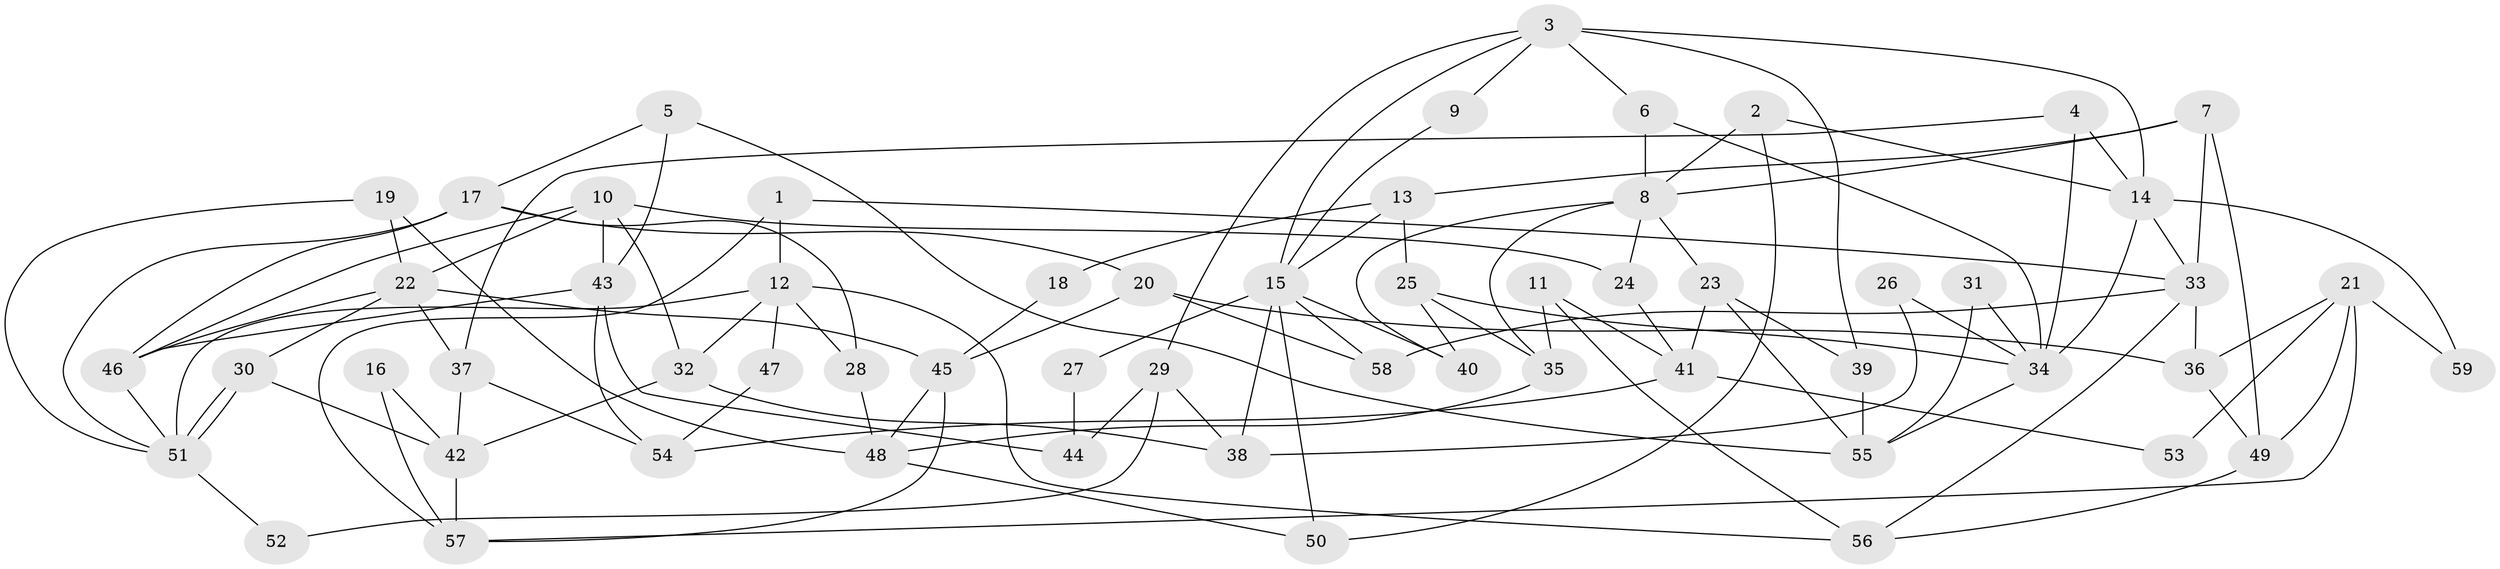 // Generated by graph-tools (version 1.1) at 2025/26/03/09/25 03:26:10]
// undirected, 59 vertices, 118 edges
graph export_dot {
graph [start="1"]
  node [color=gray90,style=filled];
  1;
  2;
  3;
  4;
  5;
  6;
  7;
  8;
  9;
  10;
  11;
  12;
  13;
  14;
  15;
  16;
  17;
  18;
  19;
  20;
  21;
  22;
  23;
  24;
  25;
  26;
  27;
  28;
  29;
  30;
  31;
  32;
  33;
  34;
  35;
  36;
  37;
  38;
  39;
  40;
  41;
  42;
  43;
  44;
  45;
  46;
  47;
  48;
  49;
  50;
  51;
  52;
  53;
  54;
  55;
  56;
  57;
  58;
  59;
  1 -- 33;
  1 -- 12;
  1 -- 57;
  2 -- 8;
  2 -- 14;
  2 -- 50;
  3 -- 15;
  3 -- 14;
  3 -- 6;
  3 -- 9;
  3 -- 29;
  3 -- 39;
  4 -- 14;
  4 -- 37;
  4 -- 34;
  5 -- 55;
  5 -- 17;
  5 -- 43;
  6 -- 8;
  6 -- 34;
  7 -- 8;
  7 -- 49;
  7 -- 13;
  7 -- 33;
  8 -- 24;
  8 -- 40;
  8 -- 23;
  8 -- 35;
  9 -- 15;
  10 -- 43;
  10 -- 46;
  10 -- 22;
  10 -- 24;
  10 -- 32;
  11 -- 41;
  11 -- 35;
  11 -- 56;
  12 -- 51;
  12 -- 56;
  12 -- 28;
  12 -- 32;
  12 -- 47;
  13 -- 15;
  13 -- 18;
  13 -- 25;
  14 -- 33;
  14 -- 34;
  14 -- 59;
  15 -- 50;
  15 -- 58;
  15 -- 27;
  15 -- 38;
  15 -- 40;
  16 -- 42;
  16 -- 57;
  17 -- 28;
  17 -- 51;
  17 -- 20;
  17 -- 46;
  18 -- 45;
  19 -- 22;
  19 -- 48;
  19 -- 51;
  20 -- 45;
  20 -- 36;
  20 -- 58;
  21 -- 36;
  21 -- 57;
  21 -- 49;
  21 -- 53;
  21 -- 59;
  22 -- 46;
  22 -- 30;
  22 -- 37;
  22 -- 45;
  23 -- 39;
  23 -- 41;
  23 -- 55;
  24 -- 41;
  25 -- 34;
  25 -- 35;
  25 -- 40;
  26 -- 38;
  26 -- 34;
  27 -- 44;
  28 -- 48;
  29 -- 38;
  29 -- 44;
  29 -- 52;
  30 -- 51;
  30 -- 51;
  30 -- 42;
  31 -- 34;
  31 -- 55;
  32 -- 38;
  32 -- 42;
  33 -- 36;
  33 -- 56;
  33 -- 58;
  34 -- 55;
  35 -- 48;
  36 -- 49;
  37 -- 42;
  37 -- 54;
  39 -- 55;
  41 -- 54;
  41 -- 53;
  42 -- 57;
  43 -- 46;
  43 -- 44;
  43 -- 54;
  45 -- 57;
  45 -- 48;
  46 -- 51;
  47 -- 54;
  48 -- 50;
  49 -- 56;
  51 -- 52;
}
